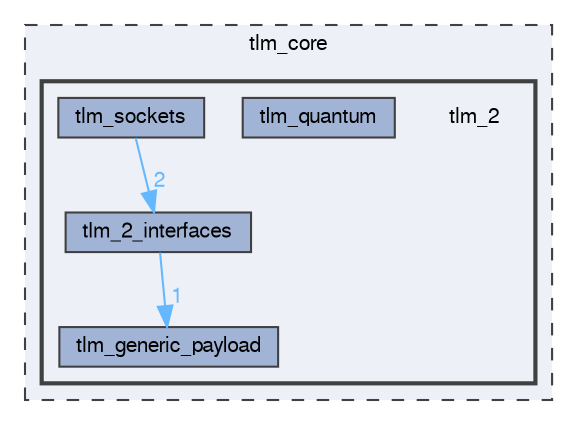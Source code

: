 digraph "tlm_core/tlm_2"
{
 // LATEX_PDF_SIZE
  bgcolor="transparent";
  edge [fontname=FreeSans,fontsize=10,labelfontname=FreeSans,labelfontsize=10];
  node [fontname=FreeSans,fontsize=10,shape=box,height=0.2,width=0.4];
  compound=true
  subgraph clusterdir_54d760f7f187686fd9c4b070d5c46b52 {
    graph [ bgcolor="#edf0f7", pencolor="grey25", label="tlm_core", fontname=FreeSans,fontsize=10 style="filled,dashed", URL="dir_54d760f7f187686fd9c4b070d5c46b52.html",tooltip=""]
  subgraph clusterdir_9345038caee142a641c3808e66796fc4 {
    graph [ bgcolor="#edf0f7", pencolor="grey25", label="", fontname=FreeSans,fontsize=10 style="filled,bold", URL="dir_9345038caee142a641c3808e66796fc4.html",tooltip=""]
    dir_9345038caee142a641c3808e66796fc4 [shape=plaintext, label="tlm_2"];
  dir_2b672b167c117538c64dd28adfbb585e [label="tlm_2_interfaces", fillcolor="#a2b4d6", color="grey25", style="filled", URL="dir_2b672b167c117538c64dd28adfbb585e.html",tooltip=""];
  dir_c71f0c876475a7748a1d7bf643718c97 [label="tlm_generic_payload", fillcolor="#a2b4d6", color="grey25", style="filled", URL="dir_c71f0c876475a7748a1d7bf643718c97.html",tooltip=""];
  dir_cfd40c4c39d823af6ff63a228b6dcd82 [label="tlm_quantum", fillcolor="#a2b4d6", color="grey25", style="filled", URL="dir_cfd40c4c39d823af6ff63a228b6dcd82.html",tooltip=""];
  dir_96e45f98180611878bfbaabd973454d0 [label="tlm_sockets", fillcolor="#a2b4d6", color="grey25", style="filled", URL="dir_96e45f98180611878bfbaabd973454d0.html",tooltip=""];
  }
  }
  dir_2b672b167c117538c64dd28adfbb585e->dir_c71f0c876475a7748a1d7bf643718c97 [headlabel="1", labeldistance=1.5 headhref="dir_000003_000009.html" href="dir_000003_000009.html" color="steelblue1" fontcolor="steelblue1"];
  dir_96e45f98180611878bfbaabd973454d0->dir_2b672b167c117538c64dd28adfbb585e [headlabel="2", labeldistance=1.5 headhref="dir_000014_000003.html" href="dir_000014_000003.html" color="steelblue1" fontcolor="steelblue1"];
}
